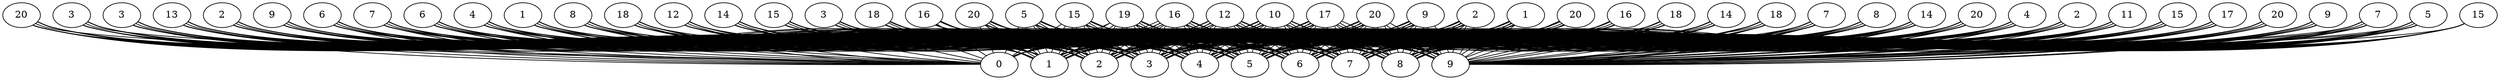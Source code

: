 graph X {
 0-0 [label="nodo0-0"];
 1-0 [label="nodo1-0"];
 0-1 [label="nodo0-1"];
 1-1 [label="nodo1-1"];
 0-2 [label="nodo0-2"];
 1-2 [label="nodo1-2"];
 0-3 [label="nodo0-3"];
 1-3 [label="nodo1-3"];
 0-4 [label="nodo0-4"];
 1-4 [label="nodo1-4"];
 0-5 [label="nodo0-5"];
 1-5 [label="nodo1-5"];
 0-6 [label="nodo0-6"];
 1-6 [label="nodo1-6"];
 0-7 [label="nodo0-7"];
 1-7 [label="nodo1-7"];
 0-8 [label="nodo0-8"];
 1-8 [label="nodo1-8"];
 0-9 [label="nodo0-9"];
 1-9 [label="nodo1-9"];
 0-10 [label="nodo0-10"];
 1-10 [label="nodo1-10"];
 0-11 [label="nodo0-11"];
 1-11 [label="nodo1-11"];
 0-12 [label="nodo0-12"];
 1-12 [label="nodo1-12"];
 0-13 [label="nodo0-13"];
 1-13 [label="nodo1-13"];
 0-14 [label="nodo0-14"];
 1-14 [label="nodo1-14"];
 0-15 [label="nodo0-15"];
 1-15 [label="nodo1-15"];
 0-16 [label="nodo0-16"];
 1-16 [label="nodo1-16"];
 0-17 [label="nodo0-17"];
 1-17 [label="nodo1-17"];
 0-18 [label="nodo0-18"];
 1-18 [label="nodo1-18"];
 0-19 [label="nodo0-19"];
 1-19 [label="nodo1-19"];
 0-20 [label="nodo0-20"];
 1-20 [label="nodo1-20"];
 0-21 [label="nodo0-21"];
 1-21 [label="nodo1-21"];
 0-22 [label="nodo0-22"];
 1-22 [label="nodo1-22"];
 0-23 [label="nodo0-23"];
 1-23 [label="nodo1-23"];
 0-24 [label="nodo0-24"];
 1-24 [label="nodo1-24"];
 0-25 [label="nodo0-25"];
 1-25 [label="nodo1-25"];
 0-26 [label="nodo0-26"];
 1-26 [label="nodo1-26"];
 0-27 [label="nodo0-27"];
 1-27 [label="nodo1-27"];
 0-28 [label="nodo0-28"];
 1-28 [label="nodo1-28"];
 0-29 [label="nodo0-29"];
 1-29 [label="nodo1-29"];
 0-30 [label="nodo0-30"];
 1-30 [label="nodo1-30"];
 0-31 [label="nodo0-31"];
 1-31 [label="nodo1-31"];
 0-32 [label="nodo0-32"];
 1-32 [label="nodo1-32"];
 0-33 [label="nodo0-33"];
 1-33 [label="nodo1-33"];
 0-34 [label="nodo0-34"];
 1-34 [label="nodo1-34"];
 0-35 [label="nodo0-35"];
 1-35 [label="nodo1-35"];
 0-36 [label="nodo0-36"];
 1-36 [label="nodo1-36"];
 0-37 [label="nodo0-37"];
 1-37 [label="nodo1-37"];
 0-38 [label="nodo0-38"];
 1-38 [label="nodo1-38"];
 0-39 [label="nodo0-39"];
 1-39 [label="nodo1-39"];
 0-40 [label="nodo0-40"];
 1-40 [label="nodo1-40"];
 0-41 [label="nodo0-41"];
 1-41 [label="nodo1-41"];
 0-42 [label="nodo0-42"];
 1-42 [label="nodo1-42"];
 0-43 [label="nodo0-43"];
 1-43 [label="nodo1-43"];
 0-44 [label="nodo0-44"];
 1-44 [label="nodo1-44"];
 0-45 [label="nodo0-45"];
 1-45 [label="nodo1-45"];
 0-46 [label="nodo0-46"];
 1-46 [label="nodo1-46"];
 0-47 [label="nodo0-47"];
 1-47 [label="nodo1-47"];
 0-48 [label="nodo0-48"];
 1-48 [label="nodo1-48"];
 0-49 [label="nodo0-49"];
 1-49 [label="nodo1-49"];
 2-0 [label="nodo2-0"];
 2-1 [label="nodo2-1"];
 2-2 [label="nodo2-2"];
 2-3 [label="nodo2-3"];
 2-4 [label="nodo2-4"];
 2-5 [label="nodo2-5"];
 2-6 [label="nodo2-6"];
 2-7 [label="nodo2-7"];
 2-8 [label="nodo2-8"];
 2-9 [label="nodo2-9"];
 2-10 [label="nodo2-10"];
 2-11 [label="nodo2-11"];
 2-12 [label="nodo2-12"];
 2-13 [label="nodo2-13"];
 2-14 [label="nodo2-14"];
 2-15 [label="nodo2-15"];
 2-16 [label="nodo2-16"];
 2-17 [label="nodo2-17"];
 2-18 [label="nodo2-18"];
 2-19 [label="nodo2-19"];
 2-20 [label="nodo2-20"];
 2-21 [label="nodo2-21"];
 2-22 [label="nodo2-22"];
 2-23 [label="nodo2-23"];
 2-24 [label="nodo2-24"];
 2-25 [label="nodo2-25"];
 2-26 [label="nodo2-26"];
 2-27 [label="nodo2-27"];
 2-28 [label="nodo2-28"];
 2-29 [label="nodo2-29"];
 2-30 [label="nodo2-30"];
 2-31 [label="nodo2-31"];
 2-32 [label="nodo2-32"];
 2-33 [label="nodo2-33"];
 2-34 [label="nodo2-34"];
 2-35 [label="nodo2-35"];
 2-36 [label="nodo2-36"];
 2-37 [label="nodo2-37"];
 2-38 [label="nodo2-38"];
 2-39 [label="nodo2-39"];
 2-40 [label="nodo2-40"];
 2-41 [label="nodo2-41"];
 2-42 [label="nodo2-42"];
 2-43 [label="nodo2-43"];
 2-44 [label="nodo2-44"];
 2-45 [label="nodo2-45"];
 2-46 [label="nodo2-46"];
 2-47 [label="nodo2-47"];
 2-48 [label="nodo2-48"];
 2-49 [label="nodo2-49"];
 3-0 [label="nodo3-0"];
 3-1 [label="nodo3-1"];
 3-2 [label="nodo3-2"];
 3-3 [label="nodo3-3"];
 3-4 [label="nodo3-4"];
 3-5 [label="nodo3-5"];
 3-6 [label="nodo3-6"];
 3-7 [label="nodo3-7"];
 3-8 [label="nodo3-8"];
 3-9 [label="nodo3-9"];
 3-10 [label="nodo3-10"];
 3-11 [label="nodo3-11"];
 3-12 [label="nodo3-12"];
 3-13 [label="nodo3-13"];
 3-14 [label="nodo3-14"];
 3-15 [label="nodo3-15"];
 3-16 [label="nodo3-16"];
 3-17 [label="nodo3-17"];
 3-18 [label="nodo3-18"];
 3-19 [label="nodo3-19"];
 3-20 [label="nodo3-20"];
 3-21 [label="nodo3-21"];
 3-22 [label="nodo3-22"];
 3-23 [label="nodo3-23"];
 3-24 [label="nodo3-24"];
 3-25 [label="nodo3-25"];
 3-26 [label="nodo3-26"];
 3-27 [label="nodo3-27"];
 3-28 [label="nodo3-28"];
 3-29 [label="nodo3-29"];
 3-30 [label="nodo3-30"];
 3-31 [label="nodo3-31"];
 3-32 [label="nodo3-32"];
 3-33 [label="nodo3-33"];
 3-34 [label="nodo3-34"];
 3-35 [label="nodo3-35"];
 3-36 [label="nodo3-36"];
 3-37 [label="nodo3-37"];
 3-38 [label="nodo3-38"];
 3-39 [label="nodo3-39"];
 3-40 [label="nodo3-40"];
 3-41 [label="nodo3-41"];
 3-42 [label="nodo3-42"];
 3-43 [label="nodo3-43"];
 3-44 [label="nodo3-44"];
 3-45 [label="nodo3-45"];
 3-46 [label="nodo3-46"];
 3-47 [label="nodo3-47"];
 3-48 [label="nodo3-48"];
 3-49 [label="nodo3-49"];
 4-0 [label="nodo4-0"];
 4-1 [label="nodo4-1"];
 4-2 [label="nodo4-2"];
 4-3 [label="nodo4-3"];
 4-4 [label="nodo4-4"];
 4-5 [label="nodo4-5"];
 4-6 [label="nodo4-6"];
 4-7 [label="nodo4-7"];
 4-8 [label="nodo4-8"];
 4-9 [label="nodo4-9"];
 4-10 [label="nodo4-10"];
 4-11 [label="nodo4-11"];
 4-12 [label="nodo4-12"];
 4-13 [label="nodo4-13"];
 4-14 [label="nodo4-14"];
 4-15 [label="nodo4-15"];
 4-16 [label="nodo4-16"];
 4-17 [label="nodo4-17"];
 4-18 [label="nodo4-18"];
 4-19 [label="nodo4-19"];
 4-20 [label="nodo4-20"];
 4-21 [label="nodo4-21"];
 4-22 [label="nodo4-22"];
 4-23 [label="nodo4-23"];
 4-24 [label="nodo4-24"];
 4-25 [label="nodo4-25"];
 4-26 [label="nodo4-26"];
 4-27 [label="nodo4-27"];
 4-28 [label="nodo4-28"];
 4-29 [label="nodo4-29"];
 4-30 [label="nodo4-30"];
 4-31 [label="nodo4-31"];
 4-32 [label="nodo4-32"];
 4-33 [label="nodo4-33"];
 4-34 [label="nodo4-34"];
 4-35 [label="nodo4-35"];
 4-36 [label="nodo4-36"];
 4-37 [label="nodo4-37"];
 4-38 [label="nodo4-38"];
 4-39 [label="nodo4-39"];
 4-40 [label="nodo4-40"];
 4-41 [label="nodo4-41"];
 4-42 [label="nodo4-42"];
 4-43 [label="nodo4-43"];
 4-44 [label="nodo4-44"];
 4-45 [label="nodo4-45"];
 4-46 [label="nodo4-46"];
 4-47 [label="nodo4-47"];
 4-48 [label="nodo4-48"];
 4-49 [label="nodo4-49"];
 5-0 [label="nodo5-0"];
 5-1 [label="nodo5-1"];
 5-2 [label="nodo5-2"];
 5-3 [label="nodo5-3"];
 5-4 [label="nodo5-4"];
 5-5 [label="nodo5-5"];
 5-6 [label="nodo5-6"];
 5-7 [label="nodo5-7"];
 5-8 [label="nodo5-8"];
 5-9 [label="nodo5-9"];
 5-10 [label="nodo5-10"];
 5-11 [label="nodo5-11"];
 5-12 [label="nodo5-12"];
 5-13 [label="nodo5-13"];
 5-14 [label="nodo5-14"];
 5-15 [label="nodo5-15"];
 5-16 [label="nodo5-16"];
 5-17 [label="nodo5-17"];
 5-18 [label="nodo5-18"];
 5-19 [label="nodo5-19"];
 5-20 [label="nodo5-20"];
 5-21 [label="nodo5-21"];
 5-22 [label="nodo5-22"];
 5-23 [label="nodo5-23"];
 5-24 [label="nodo5-24"];
 5-25 [label="nodo5-25"];
 5-26 [label="nodo5-26"];
 5-27 [label="nodo5-27"];
 5-28 [label="nodo5-28"];
 5-29 [label="nodo5-29"];
 5-30 [label="nodo5-30"];
 5-31 [label="nodo5-31"];
 5-32 [label="nodo5-32"];
 5-33 [label="nodo5-33"];
 5-34 [label="nodo5-34"];
 5-35 [label="nodo5-35"];
 5-36 [label="nodo5-36"];
 5-37 [label="nodo5-37"];
 5-38 [label="nodo5-38"];
 5-39 [label="nodo5-39"];
 5-40 [label="nodo5-40"];
 5-41 [label="nodo5-41"];
 5-42 [label="nodo5-42"];
 5-43 [label="nodo5-43"];
 5-44 [label="nodo5-44"];
 5-45 [label="nodo5-45"];
 5-46 [label="nodo5-46"];
 5-47 [label="nodo5-47"];
 5-48 [label="nodo5-48"];
 5-49 [label="nodo5-49"];
 6-0 [label="nodo6-0"];
 6-1 [label="nodo6-1"];
 6-2 [label="nodo6-2"];
 6-3 [label="nodo6-3"];
 6-4 [label="nodo6-4"];
 6-5 [label="nodo6-5"];
 6-6 [label="nodo6-6"];
 6-7 [label="nodo6-7"];
 6-8 [label="nodo6-8"];
 6-9 [label="nodo6-9"];
 6-10 [label="nodo6-10"];
 6-11 [label="nodo6-11"];
 6-12 [label="nodo6-12"];
 6-13 [label="nodo6-13"];
 6-14 [label="nodo6-14"];
 6-15 [label="nodo6-15"];
 6-16 [label="nodo6-16"];
 6-17 [label="nodo6-17"];
 6-18 [label="nodo6-18"];
 6-19 [label="nodo6-19"];
 6-20 [label="nodo6-20"];
 6-21 [label="nodo6-21"];
 6-22 [label="nodo6-22"];
 6-23 [label="nodo6-23"];
 6-24 [label="nodo6-24"];
 6-25 [label="nodo6-25"];
 6-26 [label="nodo6-26"];
 6-27 [label="nodo6-27"];
 6-28 [label="nodo6-28"];
 6-29 [label="nodo6-29"];
 6-30 [label="nodo6-30"];
 6-31 [label="nodo6-31"];
 6-32 [label="nodo6-32"];
 6-33 [label="nodo6-33"];
 6-34 [label="nodo6-34"];
 6-35 [label="nodo6-35"];
 6-36 [label="nodo6-36"];
 6-37 [label="nodo6-37"];
 6-38 [label="nodo6-38"];
 6-39 [label="nodo6-39"];
 6-40 [label="nodo6-40"];
 6-41 [label="nodo6-41"];
 6-42 [label="nodo6-42"];
 6-43 [label="nodo6-43"];
 6-44 [label="nodo6-44"];
 6-45 [label="nodo6-45"];
 6-46 [label="nodo6-46"];
 6-47 [label="nodo6-47"];
 6-48 [label="nodo6-48"];
 6-49 [label="nodo6-49"];
 7-0 [label="nodo7-0"];
 7-1 [label="nodo7-1"];
 7-2 [label="nodo7-2"];
 7-3 [label="nodo7-3"];
 7-4 [label="nodo7-4"];
 7-5 [label="nodo7-5"];
 7-6 [label="nodo7-6"];
 7-7 [label="nodo7-7"];
 7-8 [label="nodo7-8"];
 7-9 [label="nodo7-9"];
 7-10 [label="nodo7-10"];
 7-11 [label="nodo7-11"];
 7-12 [label="nodo7-12"];
 7-13 [label="nodo7-13"];
 7-14 [label="nodo7-14"];
 7-15 [label="nodo7-15"];
 7-16 [label="nodo7-16"];
 7-17 [label="nodo7-17"];
 7-18 [label="nodo7-18"];
 7-19 [label="nodo7-19"];
 7-20 [label="nodo7-20"];
 7-21 [label="nodo7-21"];
 7-22 [label="nodo7-22"];
 7-23 [label="nodo7-23"];
 7-24 [label="nodo7-24"];
 7-25 [label="nodo7-25"];
 7-26 [label="nodo7-26"];
 7-27 [label="nodo7-27"];
 7-28 [label="nodo7-28"];
 7-29 [label="nodo7-29"];
 7-30 [label="nodo7-30"];
 7-31 [label="nodo7-31"];
 7-32 [label="nodo7-32"];
 7-33 [label="nodo7-33"];
 7-34 [label="nodo7-34"];
 7-35 [label="nodo7-35"];
 7-36 [label="nodo7-36"];
 7-37 [label="nodo7-37"];
 7-38 [label="nodo7-38"];
 7-39 [label="nodo7-39"];
 7-40 [label="nodo7-40"];
 7-41 [label="nodo7-41"];
 7-42 [label="nodo7-42"];
 7-43 [label="nodo7-43"];
 7-44 [label="nodo7-44"];
 7-45 [label="nodo7-45"];
 7-46 [label="nodo7-46"];
 7-47 [label="nodo7-47"];
 7-48 [label="nodo7-48"];
 7-49 [label="nodo7-49"];
 8-0 [label="nodo8-0"];
 8-1 [label="nodo8-1"];
 8-2 [label="nodo8-2"];
 8-3 [label="nodo8-3"];
 8-4 [label="nodo8-4"];
 8-5 [label="nodo8-5"];
 8-6 [label="nodo8-6"];
 8-7 [label="nodo8-7"];
 8-8 [label="nodo8-8"];
 8-9 [label="nodo8-9"];
 8-10 [label="nodo8-10"];
 8-11 [label="nodo8-11"];
 8-12 [label="nodo8-12"];
 8-13 [label="nodo8-13"];
 8-14 [label="nodo8-14"];
 8-15 [label="nodo8-15"];
 8-16 [label="nodo8-16"];
 8-17 [label="nodo8-17"];
 8-18 [label="nodo8-18"];
 8-19 [label="nodo8-19"];
 8-20 [label="nodo8-20"];
 8-21 [label="nodo8-21"];
 8-22 [label="nodo8-22"];
 8-23 [label="nodo8-23"];
 8-24 [label="nodo8-24"];
 8-25 [label="nodo8-25"];
 8-26 [label="nodo8-26"];
 8-27 [label="nodo8-27"];
 8-28 [label="nodo8-28"];
 8-29 [label="nodo8-29"];
 8-30 [label="nodo8-30"];
 8-31 [label="nodo8-31"];
 8-32 [label="nodo8-32"];
 8-33 [label="nodo8-33"];
 8-34 [label="nodo8-34"];
 8-35 [label="nodo8-35"];
 8-36 [label="nodo8-36"];
 8-37 [label="nodo8-37"];
 8-38 [label="nodo8-38"];
 8-39 [label="nodo8-39"];
 8-40 [label="nodo8-40"];
 8-41 [label="nodo8-41"];
 8-42 [label="nodo8-42"];
 8-43 [label="nodo8-43"];
 8-44 [label="nodo8-44"];
 8-45 [label="nodo8-45"];
 8-46 [label="nodo8-46"];
 8-47 [label="nodo8-47"];
 8-48 [label="nodo8-48"];
 8-49 [label="nodo8-49"];
 9-0 [label="nodo9-0"];
 9-1 [label="nodo9-1"];
 9-2 [label="nodo9-2"];
 9-3 [label="nodo9-3"];
 9-4 [label="nodo9-4"];
 9-5 [label="nodo9-5"];
 9-6 [label="nodo9-6"];
 9-7 [label="nodo9-7"];
 9-8 [label="nodo9-8"];
 9-9 [label="nodo9-9"];
 9-10 [label="nodo9-10"];
 9-11 [label="nodo9-11"];
 9-12 [label="nodo9-12"];
 9-13 [label="nodo9-13"];
 9-14 [label="nodo9-14"];
 9-15 [label="nodo9-15"];
 9-16 [label="nodo9-16"];
 9-17 [label="nodo9-17"];
 9-18 [label="nodo9-18"];
 9-19 [label="nodo9-19"];
 9-20 [label="nodo9-20"];
 9-21 [label="nodo9-21"];
 9-22 [label="nodo9-22"];
 9-23 [label="nodo9-23"];
 9-24 [label="nodo9-24"];
 9-25 [label="nodo9-25"];
 9-26 [label="nodo9-26"];
 9-27 [label="nodo9-27"];
 9-28 [label="nodo9-28"];
 9-29 [label="nodo9-29"];
 9-30 [label="nodo9-30"];
 9-31 [label="nodo9-31"];
 9-32 [label="nodo9-32"];
 9-33 [label="nodo9-33"];
 9-34 [label="nodo9-34"];
 9-35 [label="nodo9-35"];
 9-36 [label="nodo9-36"];
 9-37 [label="nodo9-37"];
 9-38 [label="nodo9-38"];
 9-39 [label="nodo9-39"];
 9-40 [label="nodo9-40"];
 9-41 [label="nodo9-41"];
 9-42 [label="nodo9-42"];
 9-43 [label="nodo9-43"];
 9-44 [label="nodo9-44"];
 9-45 [label="nodo9-45"];
 9-46 [label="nodo9-46"];
 9-47 [label="nodo9-47"];
 9-48 [label="nodo9-48"];
 9-49 [label="nodo9-49"];
  0-0 -- 1-0  [label="9"];
  0-0 -- 0-1  [label="4"];
  0-1 -- 1-1  [label="17"];
  0-1 -- 0-2  [label="4"];
  0-2 -- 1-2  [label="18"];
  0-2 -- 0-3  [label="18"];
  0-3 -- 1-3  [label="13"];
  0-3 -- 0-4  [label="11"];
  0-4 -- 1-4  [label="11"];
  0-4 -- 0-5  [label="20"];
  0-5 -- 1-5  [label="17"];
  0-5 -- 0-6  [label="7"];
  0-6 -- 1-6  [label="4"];
  0-6 -- 0-7  [label="9"];
  0-7 -- 1-7  [label="8"];
  0-7 -- 0-8  [label="4"];
  0-8 -- 1-8  [label="5"];
  0-8 -- 0-9  [label="19"];
  0-9 -- 1-9  [label="17"];
  0-9 -- 0-10  [label="14"];
  0-10 -- 1-10  [label="13"];
  0-10 -- 0-11  [label="3"];
  0-11 -- 1-11  [label="4"];
  0-11 -- 0-12  [label="20"];
  0-12 -- 1-12  [label="20"];
  0-12 -- 0-13  [label="6"];
  0-13 -- 1-13  [label="1"];
  0-13 -- 0-14  [label="10"];
  0-14 -- 1-14  [label="14"];
  0-14 -- 0-15  [label="1"];
  0-15 -- 1-15  [label="17"];
  0-15 -- 0-16  [label="7"];
  0-16 -- 1-16  [label="7"];
  0-16 -- 0-17  [label="9"];
  0-17 -- 1-17  [label="7"];
  0-17 -- 0-18  [label="12"];
  0-18 -- 1-18  [label="19"];
  0-18 -- 0-19  [label="6"];
  0-19 -- 1-19  [label="1"];
  0-19 -- 0-20  [label="13"];
  0-20 -- 1-20  [label="1"];
  0-20 -- 0-21  [label="17"];
  0-21 -- 1-21  [label="17"];
  0-21 -- 0-22  [label="19"];
  0-22 -- 1-22  [label="12"];
  0-22 -- 0-23  [label="2"];
  0-23 -- 1-23  [label="1"];
  0-23 -- 0-24  [label="16"];
  0-24 -- 1-24  [label="11"];
  0-24 -- 0-25  [label="20"];
  0-25 -- 1-25  [label="7"];
  0-25 -- 0-26  [label="11"];
  0-26 -- 1-26  [label="4"];
  0-26 -- 0-27  [label="17"];
  0-27 -- 1-27  [label="17"];
  0-27 -- 0-28  [label="11"];
  0-28 -- 1-28  [label="13"];
  0-28 -- 0-29  [label="6"];
  0-29 -- 1-29  [label="18"];
  0-29 -- 0-30  [label="9"];
  0-30 -- 1-30  [label="17"];
  0-30 -- 0-31  [label="20"];
  0-31 -- 1-31  [label="10"];
  0-31 -- 0-32  [label="8"];
  0-32 -- 1-32  [label="2"];
  0-32 -- 0-33  [label="19"];
  0-33 -- 1-33  [label="10"];
  0-33 -- 0-34  [label="19"];
  0-34 -- 1-34  [label="2"];
  0-34 -- 0-35  [label="16"];
  0-35 -- 1-35  [label="20"];
  0-35 -- 0-36  [label="5"];
  0-36 -- 1-36  [label="7"];
  0-36 -- 0-37  [label="13"];
  0-37 -- 1-37  [label="12"];
  0-37 -- 0-38  [label="10"];
  0-38 -- 1-38  [label="3"];
  0-38 -- 0-39  [label="15"];
  0-39 -- 1-39  [label="16"];
  0-39 -- 0-40  [label="2"];
  0-40 -- 1-40  [label="10"];
  0-40 -- 0-41  [label="2"];
  0-41 -- 1-41  [label="9"];
  0-41 -- 0-42  [label="3"];
  0-42 -- 1-42  [label="19"];
  0-42 -- 0-43  [label="3"];
  0-43 -- 1-43  [label="1"];
  0-43 -- 0-44  [label="16"];
  0-44 -- 1-44  [label="6"];
  0-44 -- 0-45  [label="20"];
  0-45 -- 1-45  [label="3"];
  0-45 -- 0-46  [label="13"];
  0-46 -- 1-46  [label="9"];
  0-46 -- 0-47  [label="17"];
  0-47 -- 1-47  [label="2"];
  0-47 -- 0-48  [label="10"];
  0-48 -- 1-48  [label="17"];
  0-48 -- 0-49  [label="13"];
  0-49 -- 1-49  [label="10"];
  1-0 -- 2-0  [label="13"];
  1-0 -- 1-1  [label="7"];
  1-1 -- 2-1  [label="17"];
  1-1 -- 1-2  [label="11"];
  1-2 -- 2-2  [label="1"];
  1-2 -- 1-3  [label="6"];
  1-3 -- 2-3  [label="4"];
  1-3 -- 1-4  [label="7"];
  1-4 -- 2-4  [label="15"];
  1-4 -- 1-5  [label="16"];
  1-5 -- 2-5  [label="16"];
  1-5 -- 1-6  [label="13"];
  1-6 -- 2-6  [label="3"];
  1-6 -- 1-7  [label="4"];
  1-7 -- 2-7  [label="4"];
  1-7 -- 1-8  [label="13"];
  1-8 -- 2-8  [label="3"];
  1-8 -- 1-9  [label="7"];
  1-9 -- 2-9  [label="7"];
  1-9 -- 1-10  [label="18"];
  1-10 -- 2-10  [label="10"];
  1-10 -- 1-11  [label="18"];
  1-11 -- 2-11  [label="1"];
  1-11 -- 1-12  [label="9"];
  1-12 -- 2-12  [label="8"];
  1-12 -- 1-13  [label="2"];
  1-13 -- 2-13  [label="6"];
  1-13 -- 1-14  [label="10"];
  1-14 -- 2-14  [label="5"];
  1-14 -- 1-15  [label="1"];
  1-15 -- 2-15  [label="13"];
  1-15 -- 1-16  [label="1"];
  1-16 -- 2-16  [label="16"];
  1-16 -- 1-17  [label="6"];
  1-17 -- 2-17  [label="16"];
  1-17 -- 1-18  [label="7"];
  1-18 -- 2-18  [label="17"];
  1-18 -- 1-19  [label="20"];
  1-19 -- 2-19  [label="19"];
  1-19 -- 1-20  [label="12"];
  1-20 -- 2-20  [label="16"];
  1-20 -- 1-21  [label="7"];
  1-21 -- 2-21  [label="14"];
  1-21 -- 1-22  [label="5"];
  1-22 -- 2-22  [label="3"];
  1-22 -- 1-23  [label="18"];
  1-23 -- 2-23  [label="2"];
  1-23 -- 1-24  [label="19"];
  1-24 -- 2-24  [label="1"];
  1-24 -- 1-25  [label="7"];
  1-25 -- 2-25  [label="1"];
  1-25 -- 1-26  [label="12"];
  1-26 -- 2-26  [label="11"];
  1-26 -- 1-27  [label="17"];
  1-27 -- 2-27  [label="14"];
  1-27 -- 1-28  [label="1"];
  1-28 -- 2-28  [label="13"];
  1-28 -- 1-29  [label="12"];
  1-29 -- 2-29  [label="17"];
  1-29 -- 1-30  [label="2"];
  1-30 -- 2-30  [label="14"];
  1-30 -- 1-31  [label="16"];
  1-31 -- 2-31  [label="20"];
  1-31 -- 1-32  [label="19"];
  1-32 -- 2-32  [label="15"];
  1-32 -- 1-33  [label="14"];
  1-33 -- 2-33  [label="2"];
  1-33 -- 1-34  [label="15"];
  1-34 -- 2-34  [label="19"];
  1-34 -- 1-35  [label="4"];
  1-35 -- 2-35  [label="12"];
  1-35 -- 1-36  [label="10"];
  1-36 -- 2-36  [label="4"];
  1-36 -- 1-37  [label="8"];
  1-37 -- 2-37  [label="2"];
  1-37 -- 1-38  [label="6"];
  1-38 -- 2-38  [label="13"];
  1-38 -- 1-39  [label="2"];
  1-39 -- 2-39  [label="10"];
  1-39 -- 1-40  [label="18"];
  1-40 -- 2-40  [label="15"];
  1-40 -- 1-41  [label="11"];
  1-41 -- 2-41  [label="5"];
  1-41 -- 1-42  [label="10"];
  1-42 -- 2-42  [label="11"];
  1-42 -- 1-43  [label="13"];
  1-43 -- 2-43  [label="19"];
  1-43 -- 1-44  [label="6"];
  1-44 -- 2-44  [label="3"];
  1-44 -- 1-45  [label="5"];
  1-45 -- 2-45  [label="7"];
  1-45 -- 1-46  [label="12"];
  1-46 -- 2-46  [label="12"];
  1-46 -- 1-47  [label="8"];
  1-47 -- 2-47  [label="20"];
  1-47 -- 1-48  [label="7"];
  1-48 -- 2-48  [label="9"];
  1-48 -- 1-49  [label="8"];
  1-49 -- 2-49  [label="9"];
  2-0 -- 3-0  [label="11"];
  2-0 -- 2-1  [label="18"];
  2-1 -- 3-1  [label="8"];
  2-1 -- 2-2  [label="11"];
  2-2 -- 3-2  [label="20"];
  2-2 -- 2-3  [label="1"];
  2-3 -- 3-3  [label="16"];
  2-3 -- 2-4  [label="20"];
  2-4 -- 3-4  [label="19"];
  2-4 -- 2-5  [label="13"];
  2-5 -- 3-5  [label="13"];
  2-5 -- 2-6  [label="16"];
  2-6 -- 3-6  [label="1"];
  2-6 -- 2-7  [label="7"];
  2-7 -- 3-7  [label="16"];
  2-7 -- 2-8  [label="20"];
  2-8 -- 3-8  [label="9"];
  2-8 -- 2-9  [label="18"];
  2-9 -- 3-9  [label="9"];
  2-9 -- 2-10  [label="9"];
  2-10 -- 3-10  [label="5"];
  2-10 -- 2-11  [label="18"];
  2-11 -- 3-11  [label="18"];
  2-11 -- 2-12  [label="3"];
  2-12 -- 3-12  [label="14"];
  2-12 -- 2-13  [label="10"];
  2-13 -- 3-13  [label="8"];
  2-13 -- 2-14  [label="18"];
  2-14 -- 3-14  [label="18"];
  2-14 -- 2-15  [label="3"];
  2-15 -- 3-15  [label="8"];
  2-15 -- 2-16  [label="15"];
  2-16 -- 3-16  [label="16"];
  2-16 -- 2-17  [label="20"];
  2-17 -- 3-17  [label="20"];
  2-17 -- 2-18  [label="19"];
  2-18 -- 3-18  [label="4"];
  2-18 -- 2-19  [label="11"];
  2-19 -- 3-19  [label="12"];
  2-19 -- 2-20  [label="11"];
  2-20 -- 3-20  [label="6"];
  2-20 -- 2-21  [label="6"];
  2-21 -- 3-21  [label="14"];
  2-21 -- 2-22  [label="2"];
  2-22 -- 3-22  [label="1"];
  2-22 -- 2-23  [label="1"];
  2-23 -- 3-23  [label="9"];
  2-23 -- 2-24  [label="6"];
  2-24 -- 3-24  [label="1"];
  2-24 -- 2-25  [label="3"];
  2-25 -- 3-25  [label="3"];
  2-25 -- 2-26  [label="17"];
  2-26 -- 3-26  [label="11"];
  2-26 -- 2-27  [label="11"];
  2-27 -- 3-27  [label="18"];
  2-27 -- 2-28  [label="12"];
  2-28 -- 3-28  [label="1"];
  2-28 -- 2-29  [label="20"];
  2-29 -- 3-29  [label="13"];
  2-29 -- 2-30  [label="2"];
  2-30 -- 3-30  [label="16"];
  2-30 -- 2-31  [label="2"];
  2-31 -- 3-31  [label="15"];
  2-31 -- 2-32  [label="4"];
  2-32 -- 3-32  [label="10"];
  2-32 -- 2-33  [label="20"];
  2-33 -- 3-33  [label="1"];
  2-33 -- 2-34  [label="10"];
  2-34 -- 3-34  [label="10"];
  2-34 -- 2-35  [label="6"];
  2-35 -- 3-35  [label="18"];
  2-35 -- 2-36  [label="9"];
  2-36 -- 3-36  [label="5"];
  2-36 -- 2-37  [label="16"];
  2-37 -- 3-37  [label="14"];
  2-37 -- 2-38  [label="14"];
  2-38 -- 3-38  [label="6"];
  2-38 -- 2-39  [label="16"];
  2-39 -- 3-39  [label="15"];
  2-39 -- 2-40  [label="1"];
  2-40 -- 3-40  [label="17"];
  2-40 -- 2-41  [label="19"];
  2-41 -- 3-41  [label="6"];
  2-41 -- 2-42  [label="10"];
  2-42 -- 3-42  [label="1"];
  2-42 -- 2-43  [label="8"];
  2-43 -- 3-43  [label="1"];
  2-43 -- 2-44  [label="7"];
  2-44 -- 3-44  [label="15"];
  2-44 -- 2-45  [label="13"];
  2-45 -- 3-45  [label="10"];
  2-45 -- 2-46  [label="11"];
  2-46 -- 3-46  [label="2"];
  2-46 -- 2-47  [label="20"];
  2-47 -- 3-47  [label="13"];
  2-47 -- 2-48  [label="7"];
  2-48 -- 3-48  [label="7"];
  2-48 -- 2-49  [label="14"];
  2-49 -- 3-49  [label="13"];
  3-0 -- 4-0  [label="17"];
  3-0 -- 3-1  [label="5"];
  3-1 -- 4-1  [label="9"];
  3-1 -- 3-2  [label="20"];
  3-2 -- 4-2  [label="18"];
  3-2 -- 3-3  [label="2"];
  3-3 -- 4-3  [label="12"];
  3-3 -- 3-4  [label="2"];
  3-4 -- 4-4  [label="16"];
  3-4 -- 3-5  [label="18"];
  3-5 -- 4-5  [label="15"];
  3-5 -- 3-6  [label="4"];
  3-6 -- 4-6  [label="6"];
  3-6 -- 3-7  [label="18"];
  3-7 -- 4-7  [label="8"];
  3-7 -- 3-8  [label="13"];
  3-8 -- 4-8  [label="18"];
  3-8 -- 3-9  [label="12"];
  3-9 -- 4-9  [label="5"];
  3-9 -- 3-10  [label="9"];
  3-10 -- 4-10  [label="12"];
  3-10 -- 3-11  [label="10"];
  3-11 -- 4-11  [label="5"];
  3-11 -- 3-12  [label="3"];
  3-12 -- 4-12  [label="19"];
  3-12 -- 3-13  [label="4"];
  3-13 -- 4-13  [label="5"];
  3-13 -- 3-14  [label="17"];
  3-14 -- 4-14  [label="13"];
  3-14 -- 3-15  [label="1"];
  3-15 -- 4-15  [label="13"];
  3-15 -- 3-16  [label="8"];
  3-16 -- 4-16  [label="17"];
  3-16 -- 3-17  [label="6"];
  3-17 -- 4-17  [label="9"];
  3-17 -- 3-18  [label="2"];
  3-18 -- 4-18  [label="13"];
  3-18 -- 3-19  [label="8"];
  3-19 -- 4-19  [label="18"];
  3-19 -- 3-20  [label="2"];
  3-20 -- 4-20  [label="9"];
  3-20 -- 3-21  [label="8"];
  3-21 -- 4-21  [label="9"];
  3-21 -- 3-22  [label="19"];
  3-22 -- 4-22  [label="7"];
  3-22 -- 3-23  [label="14"];
  3-23 -- 4-23  [label="2"];
  3-23 -- 3-24  [label="16"];
  3-24 -- 4-24  [label="20"];
  3-24 -- 3-25  [label="10"];
  3-25 -- 4-25  [label="10"];
  3-25 -- 3-26  [label="6"];
  3-26 -- 4-26  [label="15"];
  3-26 -- 3-27  [label="6"];
  3-27 -- 4-27  [label="17"];
  3-27 -- 3-28  [label="6"];
  3-28 -- 4-28  [label="13"];
  3-28 -- 3-29  [label="3"];
  3-29 -- 4-29  [label="2"];
  3-29 -- 3-30  [label="13"];
  3-30 -- 4-30  [label="7"];
  3-30 -- 3-31  [label="19"];
  3-31 -- 4-31  [label="19"];
  3-31 -- 3-32  [label="14"];
  3-32 -- 4-32  [label="10"];
  3-32 -- 3-33  [label="16"];
  3-33 -- 4-33  [label="14"];
  3-33 -- 3-34  [label="5"];
  3-34 -- 4-34  [label="5"];
  3-34 -- 3-35  [label="16"];
  3-35 -- 4-35  [label="19"];
  3-35 -- 3-36  [label="14"];
  3-36 -- 4-36  [label="4"];
  3-36 -- 3-37  [label="19"];
  3-37 -- 4-37  [label="4"];
  3-37 -- 3-38  [label="20"];
  3-38 -- 4-38  [label="13"];
  3-38 -- 3-39  [label="14"];
  3-39 -- 4-39  [label="16"];
  3-39 -- 3-40  [label="11"];
  3-40 -- 4-40  [label="6"];
  3-40 -- 3-41  [label="15"];
  3-41 -- 4-41  [label="8"];
  3-41 -- 3-42  [label="15"];
  3-42 -- 4-42  [label="10"];
  3-42 -- 3-43  [label="18"];
  3-43 -- 4-43  [label="7"];
  3-43 -- 3-44  [label="1"];
  3-44 -- 4-44  [label="4"];
  3-44 -- 3-45  [label="4"];
  3-45 -- 4-45  [label="6"];
  3-45 -- 3-46  [label="2"];
  3-46 -- 4-46  [label="1"];
  3-46 -- 3-47  [label="19"];
  3-47 -- 4-47  [label="11"];
  3-47 -- 3-48  [label="9"];
  3-48 -- 4-48  [label="6"];
  3-48 -- 3-49  [label="16"];
  3-49 -- 4-49  [label="3"];
  4-0 -- 5-0  [label="4"];
  4-0 -- 4-1  [label="6"];
  4-1 -- 5-1  [label="15"];
  4-1 -- 4-2  [label="12"];
  4-2 -- 5-2  [label="13"];
  4-2 -- 4-3  [label="10"];
  4-3 -- 5-3  [label="15"];
  4-3 -- 4-4  [label="13"];
  4-4 -- 5-4  [label="19"];
  4-4 -- 4-5  [label="5"];
  4-5 -- 5-5  [label="2"];
  4-5 -- 4-6  [label="18"];
  4-6 -- 5-6  [label="3"];
  4-6 -- 4-7  [label="8"];
  4-7 -- 5-7  [label="14"];
  4-7 -- 4-8  [label="18"];
  4-8 -- 5-8  [label="20"];
  4-8 -- 4-9  [label="11"];
  4-9 -- 5-9  [label="10"];
  4-9 -- 4-10  [label="6"];
  4-10 -- 5-10  [label="9"];
  4-10 -- 4-11  [label="4"];
  4-11 -- 5-11  [label="12"];
  4-11 -- 4-12  [label="1"];
  4-12 -- 5-12  [label="20"];
  4-12 -- 4-13  [label="8"];
  4-13 -- 5-13  [label="19"];
  4-13 -- 4-14  [label="20"];
  4-14 -- 5-14  [label="1"];
  4-14 -- 4-15  [label="5"];
  4-15 -- 5-15  [label="17"];
  4-15 -- 4-16  [label="18"];
  4-16 -- 5-16  [label="20"];
  4-16 -- 4-17  [label="12"];
  4-17 -- 5-17  [label="9"];
  4-17 -- 4-18  [label="13"];
  4-18 -- 5-18  [label="8"];
  4-18 -- 4-19  [label="20"];
  4-19 -- 5-19  [label="15"];
  4-19 -- 4-20  [label="5"];
  4-20 -- 5-20  [label="6"];
  4-20 -- 4-21  [label="8"];
  4-21 -- 5-21  [label="14"];
  4-21 -- 4-22  [label="5"];
  4-22 -- 5-22  [label="14"];
  4-22 -- 4-23  [label="4"];
  4-23 -- 5-23  [label="18"];
  4-23 -- 4-24  [label="15"];
  4-24 -- 5-24  [label="15"];
  4-24 -- 4-25  [label="15"];
  4-25 -- 5-25  [label="5"];
  4-25 -- 4-26  [label="3"];
  4-26 -- 5-26  [label="9"];
  4-26 -- 4-27  [label="1"];
  4-27 -- 5-27  [label="6"];
  4-27 -- 4-28  [label="7"];
  4-28 -- 5-28  [label="11"];
  4-28 -- 4-29  [label="3"];
  4-29 -- 5-29  [label="9"];
  4-29 -- 4-30  [label="14"];
  4-30 -- 5-30  [label="7"];
  4-30 -- 4-31  [label="9"];
  4-31 -- 5-31  [label="1"];
  4-31 -- 4-32  [label="16"];
  4-32 -- 5-32  [label="6"];
  4-32 -- 4-33  [label="2"];
  4-33 -- 5-33  [label="3"];
  4-33 -- 4-34  [label="9"];
  4-34 -- 5-34  [label="20"];
  4-34 -- 4-35  [label="8"];
  4-35 -- 5-35  [label="17"];
  4-35 -- 4-36  [label="5"];
  4-36 -- 5-36  [label="6"];
  4-36 -- 4-37  [label="12"];
  4-37 -- 5-37  [label="3"];
  4-37 -- 4-38  [label="12"];
  4-38 -- 5-38  [label="19"];
  4-38 -- 4-39  [label="10"];
  4-39 -- 5-39  [label="19"];
  4-39 -- 4-40  [label="2"];
  4-40 -- 5-40  [label="5"];
  4-40 -- 4-41  [label="2"];
  4-41 -- 5-41  [label="16"];
  4-41 -- 4-42  [label="19"];
  4-42 -- 5-42  [label="6"];
  4-42 -- 4-43  [label="17"];
  4-43 -- 5-43  [label="5"];
  4-43 -- 4-44  [label="5"];
  4-44 -- 5-44  [label="18"];
  4-44 -- 4-45  [label="11"];
  4-45 -- 5-45  [label="20"];
  4-45 -- 4-46  [label="20"];
  4-46 -- 5-46  [label="2"];
  4-46 -- 4-47  [label="5"];
  4-47 -- 5-47  [label="8"];
  4-47 -- 4-48  [label="2"];
  4-48 -- 5-48  [label="20"];
  4-48 -- 4-49  [label="9"];
  4-49 -- 5-49  [label="18"];
  5-0 -- 6-0  [label="8"];
  5-0 -- 5-1  [label="4"];
  5-1 -- 6-1  [label="18"];
  5-1 -- 5-2  [label="7"];
  5-2 -- 6-2  [label="6"];
  5-2 -- 5-3  [label="8"];
  5-3 -- 6-3  [label="15"];
  5-3 -- 5-4  [label="6"];
  5-4 -- 6-4  [label="15"];
  5-4 -- 5-5  [label="10"];
  5-5 -- 6-5  [label="6"];
  5-5 -- 5-6  [label="5"];
  5-6 -- 6-6  [label="18"];
  5-6 -- 5-7  [label="10"];
  5-7 -- 6-7  [label="5"];
  5-7 -- 5-8  [label="14"];
  5-8 -- 6-8  [label="4"];
  5-8 -- 5-9  [label="13"];
  5-9 -- 6-9  [label="15"];
  5-9 -- 5-10  [label="1"];
  5-10 -- 6-10  [label="2"];
  5-10 -- 5-11  [label="19"];
  5-11 -- 6-11  [label="13"];
  5-11 -- 5-12  [label="16"];
  5-12 -- 6-12  [label="5"];
  5-12 -- 5-13  [label="9"];
  5-13 -- 6-13  [label="2"];
  5-13 -- 5-14  [label="4"];
  5-14 -- 6-14  [label="10"];
  5-14 -- 5-15  [label="11"];
  5-15 -- 6-15  [label="8"];
  5-15 -- 5-16  [label="17"];
  5-16 -- 6-16  [label="7"];
  5-16 -- 5-17  [label="12"];
  5-17 -- 6-17  [label="1"];
  5-17 -- 5-18  [label="14"];
  5-18 -- 6-18  [label="9"];
  5-18 -- 5-19  [label="16"];
  5-19 -- 6-19  [label="7"];
  5-19 -- 5-20  [label="11"];
  5-20 -- 6-20  [label="6"];
  5-20 -- 5-21  [label="2"];
  5-21 -- 6-21  [label="20"];
  5-21 -- 5-22  [label="13"];
  5-22 -- 6-22  [label="11"];
  5-22 -- 5-23  [label="16"];
  5-23 -- 6-23  [label="4"];
  5-23 -- 5-24  [label="17"];
  5-24 -- 6-24  [label="17"];
  5-24 -- 5-25  [label="14"];
  5-25 -- 6-25  [label="15"];
  5-25 -- 5-26  [label="14"];
  5-26 -- 6-26  [label="10"];
  5-26 -- 5-27  [label="19"];
  5-27 -- 6-27  [label="6"];
  5-27 -- 5-28  [label="12"];
  5-28 -- 6-28  [label="14"];
  5-28 -- 5-29  [label="15"];
  5-29 -- 6-29  [label="2"];
  5-29 -- 5-30  [label="11"];
  5-30 -- 6-30  [label="18"];
  5-30 -- 5-31  [label="7"];
  5-31 -- 6-31  [label="20"];
  5-31 -- 5-32  [label="5"];
  5-32 -- 6-32  [label="4"];
  5-32 -- 5-33  [label="19"];
  5-33 -- 6-33  [label="12"];
  5-33 -- 5-34  [label="4"];
  5-34 -- 6-34  [label="11"];
  5-34 -- 5-35  [label="11"];
  5-35 -- 6-35  [label="1"];
  5-35 -- 5-36  [label="11"];
  5-36 -- 6-36  [label="4"];
  5-36 -- 5-37  [label="11"];
  5-37 -- 6-37  [label="11"];
  5-37 -- 5-38  [label="14"];
  5-38 -- 6-38  [label="8"];
  5-38 -- 5-39  [label="8"];
  5-39 -- 6-39  [label="20"];
  5-39 -- 5-40  [label="3"];
  5-40 -- 6-40  [label="19"];
  5-40 -- 5-41  [label="6"];
  5-41 -- 6-41  [label="14"];
  5-41 -- 5-42  [label="11"];
  5-42 -- 6-42  [label="7"];
  5-42 -- 5-43  [label="17"];
  5-43 -- 6-43  [label="13"];
  5-43 -- 5-44  [label="20"];
  5-44 -- 6-44  [label="18"];
  5-44 -- 5-45  [label="14"];
  5-45 -- 6-45  [label="13"];
  5-45 -- 5-46  [label="12"];
  5-46 -- 6-46  [label="3"];
  5-46 -- 5-47  [label="1"];
  5-47 -- 6-47  [label="9"];
  5-47 -- 5-48  [label="10"];
  5-48 -- 6-48  [label="5"];
  5-48 -- 5-49  [label="15"];
  5-49 -- 6-49  [label="2"];
  6-0 -- 7-0  [label="15"];
  6-0 -- 6-1  [label="8"];
  6-1 -- 7-1  [label="15"];
  6-1 -- 6-2  [label="14"];
  6-2 -- 7-2  [label="18"];
  6-2 -- 6-3  [label="9"];
  6-3 -- 7-3  [label="11"];
  6-3 -- 6-4  [label="7"];
  6-4 -- 7-4  [label="2"];
  6-4 -- 6-5  [label="4"];
  6-5 -- 7-5  [label="15"];
  6-5 -- 6-6  [label="2"];
  6-6 -- 7-6  [label="3"];
  6-6 -- 6-7  [label="3"];
  6-7 -- 7-7  [label="14"];
  6-7 -- 6-8  [label="2"];
  6-8 -- 7-8  [label="10"];
  6-8 -- 6-9  [label="1"];
  6-9 -- 7-9  [label="19"];
  6-9 -- 6-10  [label="16"];
  6-10 -- 7-10  [label="14"];
  6-10 -- 6-11  [label="16"];
  6-11 -- 7-11  [label="16"];
  6-11 -- 6-12  [label="4"];
  6-12 -- 7-12  [label="15"];
  6-12 -- 6-13  [label="7"];
  6-13 -- 7-13  [label="17"];
  6-13 -- 6-14  [label="16"];
  6-14 -- 7-14  [label="18"];
  6-14 -- 6-15  [label="9"];
  6-15 -- 7-15  [label="11"];
  6-15 -- 6-16  [label="9"];
  6-16 -- 7-16  [label="18"];
  6-16 -- 6-17  [label="14"];
  6-17 -- 7-17  [label="11"];
  6-17 -- 6-18  [label="10"];
  6-18 -- 7-18  [label="19"];
  6-18 -- 6-19  [label="8"];
  6-19 -- 7-19  [label="1"];
  6-19 -- 6-20  [label="15"];
  6-20 -- 7-20  [label="15"];
  6-20 -- 6-21  [label="11"];
  6-21 -- 7-21  [label="13"];
  6-21 -- 6-22  [label="2"];
  6-22 -- 7-22  [label="9"];
  6-22 -- 6-23  [label="2"];
  6-23 -- 7-23  [label="2"];
  6-23 -- 6-24  [label="20"];
  6-24 -- 7-24  [label="12"];
  6-24 -- 6-25  [label="1"];
  6-25 -- 7-25  [label="4"];
  6-25 -- 6-26  [label="15"];
  6-26 -- 7-26  [label="13"];
  6-26 -- 6-27  [label="2"];
  6-27 -- 7-27  [label="1"];
  6-27 -- 6-28  [label="8"];
  6-28 -- 7-28  [label="9"];
  6-28 -- 6-29  [label="16"];
  6-29 -- 7-29  [label="13"];
  6-29 -- 6-30  [label="2"];
  6-30 -- 7-30  [label="19"];
  6-30 -- 6-31  [label="7"];
  6-31 -- 7-31  [label="17"];
  6-31 -- 6-32  [label="5"];
  6-32 -- 7-32  [label="16"];
  6-32 -- 6-33  [label="10"];
  6-33 -- 7-33  [label="20"];
  6-33 -- 6-34  [label="8"];
  6-34 -- 7-34  [label="1"];
  6-34 -- 6-35  [label="20"];
  6-35 -- 7-35  [label="8"];
  6-35 -- 6-36  [label="7"];
  6-36 -- 7-36  [label="16"];
  6-36 -- 6-37  [label="13"];
  6-37 -- 7-37  [label="20"];
  6-37 -- 6-38  [label="17"];
  6-38 -- 7-38  [label="5"];
  6-38 -- 6-39  [label="15"];
  6-39 -- 7-39  [label="17"];
  6-39 -- 6-40  [label="4"];
  6-40 -- 7-40  [label="20"];
  6-40 -- 6-41  [label="10"];
  6-41 -- 7-41  [label="8"];
  6-41 -- 6-42  [label="10"];
  6-42 -- 7-42  [label="3"];
  6-42 -- 6-43  [label="3"];
  6-43 -- 7-43  [label="2"];
  6-43 -- 6-44  [label="20"];
  6-44 -- 7-44  [label="8"];
  6-44 -- 6-45  [label="7"];
  6-45 -- 7-45  [label="10"];
  6-45 -- 6-46  [label="19"];
  6-46 -- 7-46  [label="3"];
  6-46 -- 6-47  [label="17"];
  6-47 -- 7-47  [label="2"];
  6-47 -- 6-48  [label="5"];
  6-48 -- 7-48  [label="18"];
  6-48 -- 6-49  [label="6"];
  6-49 -- 7-49  [label="20"];
  7-0 -- 8-0  [label="16"];
  7-0 -- 7-1  [label="2"];
  7-1 -- 8-1  [label="10"];
  7-1 -- 7-2  [label="11"];
  7-2 -- 8-2  [label="4"];
  7-2 -- 7-3  [label="17"];
  7-3 -- 8-3  [label="17"];
  7-3 -- 7-4  [label="7"];
  7-4 -- 8-4  [label="19"];
  7-4 -- 7-5  [label="5"];
  7-5 -- 8-5  [label="17"];
  7-5 -- 7-6  [label="4"];
  7-6 -- 8-6  [label="17"];
  7-6 -- 7-7  [label="16"];
  7-7 -- 8-7  [label="10"];
  7-7 -- 7-8  [label="20"];
  7-8 -- 8-8  [label="12"];
  7-8 -- 7-9  [label="10"];
  7-9 -- 8-9  [label="15"];
  7-9 -- 7-10  [label="20"];
  7-10 -- 8-10  [label="13"];
  7-10 -- 7-11  [label="4"];
  7-11 -- 8-11  [label="12"];
  7-11 -- 7-12  [label="5"];
  7-12 -- 8-12  [label="15"];
  7-12 -- 7-13  [label="6"];
  7-13 -- 8-13  [label="18"];
  7-13 -- 7-14  [label="17"];
  7-14 -- 8-14  [label="2"];
  7-14 -- 7-15  [label="6"];
  7-15 -- 8-15  [label="3"];
  7-15 -- 7-16  [label="20"];
  7-16 -- 8-16  [label="13"];
  7-16 -- 7-17  [label="5"];
  7-17 -- 8-17  [label="16"];
  7-17 -- 7-18  [label="16"];
  7-18 -- 8-18  [label="5"];
  7-18 -- 7-19  [label="11"];
  7-19 -- 8-19  [label="9"];
  7-19 -- 7-20  [label="15"];
  7-20 -- 8-20  [label="11"];
  7-20 -- 7-21  [label="17"];
  7-21 -- 8-21  [label="15"];
  7-21 -- 7-22  [label="14"];
  7-22 -- 8-22  [label="9"];
  7-22 -- 7-23  [label="7"];
  7-23 -- 8-23  [label="4"];
  7-23 -- 7-24  [label="11"];
  7-24 -- 8-24  [label="2"];
  7-24 -- 7-25  [label="18"];
  7-25 -- 8-25  [label="11"];
  7-25 -- 7-26  [label="11"];
  7-26 -- 8-26  [label="10"];
  7-26 -- 7-27  [label="3"];
  7-27 -- 8-27  [label="12"];
  7-27 -- 7-28  [label="5"];
  7-28 -- 8-28  [label="1"];
  7-28 -- 7-29  [label="4"];
  7-29 -- 8-29  [label="8"];
  7-29 -- 7-30  [label="8"];
  7-30 -- 8-30  [label="1"];
  7-30 -- 7-31  [label="17"];
  7-31 -- 8-31  [label="16"];
  7-31 -- 7-32  [label="5"];
  7-32 -- 8-32  [label="7"];
  7-32 -- 7-33  [label="7"];
  7-33 -- 8-33  [label="20"];
  7-33 -- 7-34  [label="3"];
  7-34 -- 8-34  [label="16"];
  7-34 -- 7-35  [label="10"];
  7-35 -- 8-35  [label="7"];
  7-35 -- 7-36  [label="4"];
  7-36 -- 8-36  [label="10"];
  7-36 -- 7-37  [label="17"];
  7-37 -- 8-37  [label="1"];
  7-37 -- 7-38  [label="3"];
  7-38 -- 8-38  [label="11"];
  7-38 -- 7-39  [label="8"];
  7-39 -- 8-39  [label="6"];
  7-39 -- 7-40  [label="12"];
  7-40 -- 8-40  [label="7"];
  7-40 -- 7-41  [label="8"];
  7-41 -- 8-41  [label="10"];
  7-41 -- 7-42  [label="15"];
  7-42 -- 8-42  [label="14"];
  7-42 -- 7-43  [label="5"];
  7-43 -- 8-43  [label="14"];
  7-43 -- 7-44  [label="17"];
  7-44 -- 8-44  [label="17"];
  7-44 -- 7-45  [label="10"];
  7-45 -- 8-45  [label="1"];
  7-45 -- 7-46  [label="16"];
  7-46 -- 8-46  [label="9"];
  7-46 -- 7-47  [label="4"];
  7-47 -- 8-47  [label="20"];
  7-47 -- 7-48  [label="12"];
  7-48 -- 8-48  [label="17"];
  7-48 -- 7-49  [label="11"];
  7-49 -- 8-49  [label="5"];
  8-0 -- 9-0  [label="4"];
  8-0 -- 8-1  [label="14"];
  8-1 -- 9-1  [label="6"];
  8-1 -- 8-2  [label="12"];
  8-2 -- 9-2  [label="2"];
  8-2 -- 8-3  [label="16"];
  8-3 -- 9-3  [label="5"];
  8-3 -- 8-4  [label="19"];
  8-4 -- 9-4  [label="14"];
  8-4 -- 8-5  [label="16"];
  8-5 -- 9-5  [label="6"];
  8-5 -- 8-6  [label="20"];
  8-6 -- 9-6  [label="2"];
  8-6 -- 8-7  [label="9"];
  8-7 -- 9-7  [label="15"];
  8-7 -- 8-8  [label="5"];
  8-8 -- 9-8  [label="10"];
  8-8 -- 8-9  [label="11"];
  8-9 -- 9-9  [label="7"];
  8-9 -- 8-10  [label="19"];
  8-10 -- 9-10  [label="14"];
  8-10 -- 8-11  [label="9"];
  8-11 -- 9-11  [label="11"];
  8-11 -- 8-12  [label="1"];
  8-12 -- 9-12  [label="17"];
  8-12 -- 8-13  [label="8"];
  8-13 -- 9-13  [label="14"];
  8-13 -- 8-14  [label="16"];
  8-14 -- 9-14  [label="8"];
  8-14 -- 8-15  [label="13"];
  8-15 -- 9-15  [label="5"];
  8-15 -- 8-16  [label="9"];
  8-16 -- 9-16  [label="18"];
  8-16 -- 8-17  [label="14"];
  8-17 -- 9-17  [label="5"];
  8-17 -- 8-18  [label="6"];
  8-18 -- 9-18  [label="15"];
  8-18 -- 8-19  [label="3"];
  8-19 -- 9-19  [label="10"];
  8-19 -- 8-20  [label="20"];
  8-20 -- 9-20  [label="4"];
  8-20 -- 8-21  [label="13"];
  8-21 -- 9-21  [label="5"];
  8-21 -- 8-22  [label="8"];
  8-22 -- 9-22  [label="1"];
  8-22 -- 8-23  [label="8"];
  8-23 -- 9-23  [label="6"];
  8-23 -- 8-24  [label="15"];
  8-24 -- 9-24  [label="10"];
  8-24 -- 8-25  [label="14"];
  8-25 -- 9-25  [label="12"];
  8-25 -- 8-26  [label="9"];
  8-26 -- 9-26  [label="15"];
  8-26 -- 8-27  [label="11"];
  8-27 -- 9-27  [label="13"];
  8-27 -- 8-28  [label="2"];
  8-28 -- 9-28  [label="8"];
  8-28 -- 8-29  [label="20"];
  8-29 -- 9-29  [label="12"];
  8-29 -- 8-30  [label="13"];
  8-30 -- 9-30  [label="6"];
  8-30 -- 8-31  [label="15"];
  8-31 -- 9-31  [label="20"];
  8-31 -- 8-32  [label="20"];
  8-32 -- 9-32  [label="19"];
  8-32 -- 8-33  [label="12"];
  8-33 -- 9-33  [label="2"];
  8-33 -- 8-34  [label="10"];
  8-34 -- 9-34  [label="5"];
  8-34 -- 8-35  [label="16"];
  8-35 -- 9-35  [label="1"];
  8-35 -- 8-36  [label="1"];
  8-36 -- 9-36  [label="7"];
  8-36 -- 8-37  [label="11"];
  8-37 -- 9-37  [label="13"];
  8-37 -- 8-38  [label="19"];
  8-38 -- 9-38  [label="4"];
  8-38 -- 8-39  [label="20"];
  8-39 -- 9-39  [label="10"];
  8-39 -- 8-40  [label="11"];
  8-40 -- 9-40  [label="8"];
  8-40 -- 8-41  [label="3"];
  8-41 -- 9-41  [label="1"];
  8-41 -- 8-42  [label="13"];
  8-42 -- 9-42  [label="10"];
  8-42 -- 8-43  [label="4"];
  8-43 -- 9-43  [label="20"];
  8-43 -- 8-44  [label="19"];
  8-44 -- 9-44  [label="2"];
  8-44 -- 8-45  [label="1"];
  8-45 -- 9-45  [label="17"];
  8-45 -- 8-46  [label="3"];
  8-46 -- 9-46  [label="16"];
  8-46 -- 8-47  [label="5"];
  8-47 -- 9-47  [label="4"];
  8-47 -- 8-48  [label="16"];
  8-48 -- 9-48  [label="20"];
  8-48 -- 8-49  [label="11"];
  8-49 -- 9-49  [label="11"];
  9-0 -- 9-1  [label="2"];
  9-1 -- 9-2  [label="11"];
  9-2 -- 9-3  [label="15"];
  9-3 -- 9-4  [label="17"];
  9-4 -- 9-5  [label="20"];
  9-5 -- 9-6  [label="9"];
  9-6 -- 9-7  [label="7"];
  9-7 -- 9-8  [label="5"];
  9-8 -- 9-9  [label="20"];
  9-9 -- 9-10  [label="3"];
  9-10 -- 9-11  [label="3"];
  9-11 -- 9-12  [label="13"];
  9-12 -- 9-13  [label="2"];
  9-13 -- 9-14  [label="9"];
  9-14 -- 9-15  [label="6"];
  9-15 -- 9-16  [label="7"];
  9-16 -- 9-17  [label="6"];
  9-17 -- 9-18  [label="4"];
  9-18 -- 9-19  [label="1"];
  9-19 -- 9-20  [label="8"];
  9-20 -- 9-21  [label="18"];
  9-21 -- 9-22  [label="12"];
  9-22 -- 9-23  [label="14"];
  9-23 -- 9-24  [label="15"];
  9-24 -- 9-25  [label="3"];
  9-25 -- 9-26  [label="18"];
  9-26 -- 9-27  [label="16"];
  9-27 -- 9-28  [label="20"];
  9-28 -- 9-29  [label="5"];
  9-29 -- 9-30  [label="15"];
  9-30 -- 9-31  [label="19"];
  9-31 -- 9-32  [label="16"];
  9-32 -- 9-33  [label="12"];
  9-33 -- 9-34  [label="10"];
  9-34 -- 9-35  [label="17"];
  9-35 -- 9-36  [label="20"];
  9-36 -- 9-37  [label="9"];
  9-37 -- 9-38  [label="2"];
  9-38 -- 9-39  [label="1"];
  9-39 -- 9-40  [label="20"];
  9-40 -- 9-41  [label="16"];
  9-41 -- 9-42  [label="18"];
  9-42 -- 9-43  [label="14"];
  9-43 -- 9-44  [label="18"];
  9-44 -- 9-45  [label="7"];
  9-45 -- 9-46  [label="8"];
  9-46 -- 9-47  [label="14"];
  9-47 -- 9-48  [label="20"];
  9-48 -- 9-49  [label="15"];
}
